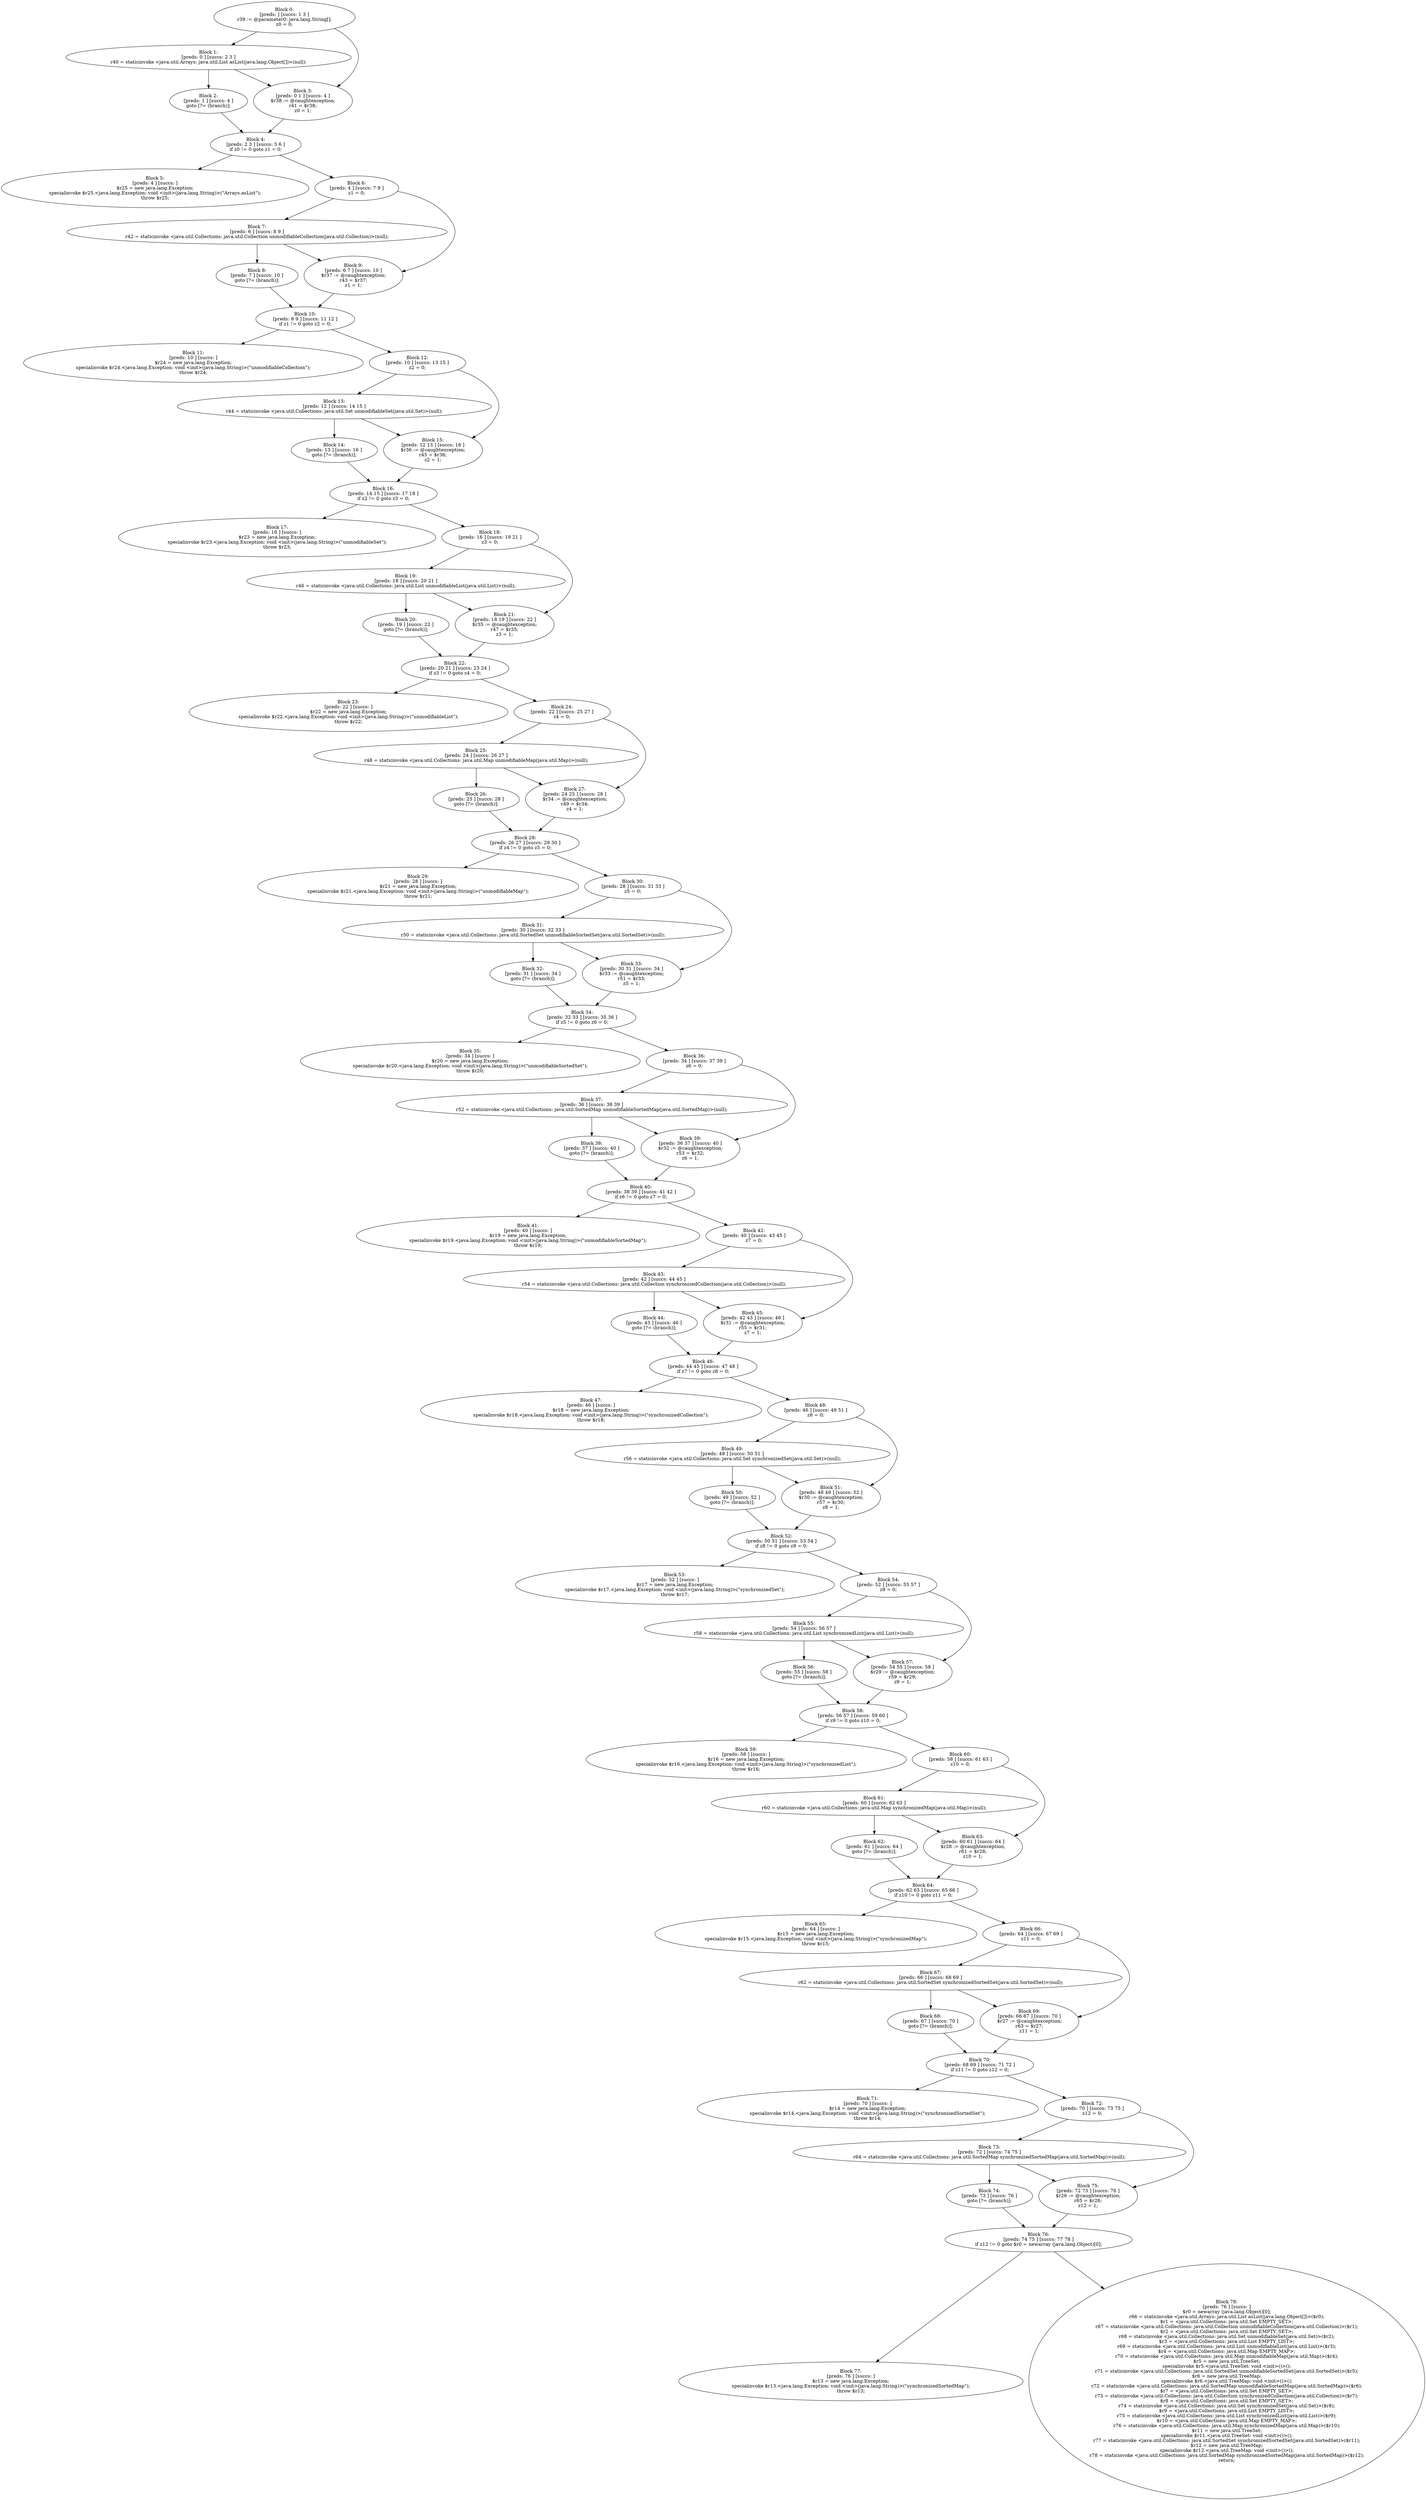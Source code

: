 digraph "unitGraph" {
    "Block 0:
[preds: ] [succs: 1 3 ]
r39 := @parameter0: java.lang.String[];
z0 = 0;
"
    "Block 1:
[preds: 0 ] [succs: 2 3 ]
r40 = staticinvoke <java.util.Arrays: java.util.List asList(java.lang.Object[])>(null);
"
    "Block 2:
[preds: 1 ] [succs: 4 ]
goto [?= (branch)];
"
    "Block 3:
[preds: 0 1 ] [succs: 4 ]
$r38 := @caughtexception;
r41 = $r38;
z0 = 1;
"
    "Block 4:
[preds: 2 3 ] [succs: 5 6 ]
if z0 != 0 goto z1 = 0;
"
    "Block 5:
[preds: 4 ] [succs: ]
$r25 = new java.lang.Exception;
specialinvoke $r25.<java.lang.Exception: void <init>(java.lang.String)>(\"Arrays.asList\");
throw $r25;
"
    "Block 6:
[preds: 4 ] [succs: 7 9 ]
z1 = 0;
"
    "Block 7:
[preds: 6 ] [succs: 8 9 ]
r42 = staticinvoke <java.util.Collections: java.util.Collection unmodifiableCollection(java.util.Collection)>(null);
"
    "Block 8:
[preds: 7 ] [succs: 10 ]
goto [?= (branch)];
"
    "Block 9:
[preds: 6 7 ] [succs: 10 ]
$r37 := @caughtexception;
r43 = $r37;
z1 = 1;
"
    "Block 10:
[preds: 8 9 ] [succs: 11 12 ]
if z1 != 0 goto z2 = 0;
"
    "Block 11:
[preds: 10 ] [succs: ]
$r24 = new java.lang.Exception;
specialinvoke $r24.<java.lang.Exception: void <init>(java.lang.String)>(\"unmodifiableCollection\");
throw $r24;
"
    "Block 12:
[preds: 10 ] [succs: 13 15 ]
z2 = 0;
"
    "Block 13:
[preds: 12 ] [succs: 14 15 ]
r44 = staticinvoke <java.util.Collections: java.util.Set unmodifiableSet(java.util.Set)>(null);
"
    "Block 14:
[preds: 13 ] [succs: 16 ]
goto [?= (branch)];
"
    "Block 15:
[preds: 12 13 ] [succs: 16 ]
$r36 := @caughtexception;
r45 = $r36;
z2 = 1;
"
    "Block 16:
[preds: 14 15 ] [succs: 17 18 ]
if z2 != 0 goto z3 = 0;
"
    "Block 17:
[preds: 16 ] [succs: ]
$r23 = new java.lang.Exception;
specialinvoke $r23.<java.lang.Exception: void <init>(java.lang.String)>(\"unmodifiableSet\");
throw $r23;
"
    "Block 18:
[preds: 16 ] [succs: 19 21 ]
z3 = 0;
"
    "Block 19:
[preds: 18 ] [succs: 20 21 ]
r46 = staticinvoke <java.util.Collections: java.util.List unmodifiableList(java.util.List)>(null);
"
    "Block 20:
[preds: 19 ] [succs: 22 ]
goto [?= (branch)];
"
    "Block 21:
[preds: 18 19 ] [succs: 22 ]
$r35 := @caughtexception;
r47 = $r35;
z3 = 1;
"
    "Block 22:
[preds: 20 21 ] [succs: 23 24 ]
if z3 != 0 goto z4 = 0;
"
    "Block 23:
[preds: 22 ] [succs: ]
$r22 = new java.lang.Exception;
specialinvoke $r22.<java.lang.Exception: void <init>(java.lang.String)>(\"unmodifiableList\");
throw $r22;
"
    "Block 24:
[preds: 22 ] [succs: 25 27 ]
z4 = 0;
"
    "Block 25:
[preds: 24 ] [succs: 26 27 ]
r48 = staticinvoke <java.util.Collections: java.util.Map unmodifiableMap(java.util.Map)>(null);
"
    "Block 26:
[preds: 25 ] [succs: 28 ]
goto [?= (branch)];
"
    "Block 27:
[preds: 24 25 ] [succs: 28 ]
$r34 := @caughtexception;
r49 = $r34;
z4 = 1;
"
    "Block 28:
[preds: 26 27 ] [succs: 29 30 ]
if z4 != 0 goto z5 = 0;
"
    "Block 29:
[preds: 28 ] [succs: ]
$r21 = new java.lang.Exception;
specialinvoke $r21.<java.lang.Exception: void <init>(java.lang.String)>(\"unmodifiableMap\");
throw $r21;
"
    "Block 30:
[preds: 28 ] [succs: 31 33 ]
z5 = 0;
"
    "Block 31:
[preds: 30 ] [succs: 32 33 ]
r50 = staticinvoke <java.util.Collections: java.util.SortedSet unmodifiableSortedSet(java.util.SortedSet)>(null);
"
    "Block 32:
[preds: 31 ] [succs: 34 ]
goto [?= (branch)];
"
    "Block 33:
[preds: 30 31 ] [succs: 34 ]
$r33 := @caughtexception;
r51 = $r33;
z5 = 1;
"
    "Block 34:
[preds: 32 33 ] [succs: 35 36 ]
if z5 != 0 goto z6 = 0;
"
    "Block 35:
[preds: 34 ] [succs: ]
$r20 = new java.lang.Exception;
specialinvoke $r20.<java.lang.Exception: void <init>(java.lang.String)>(\"unmodifiableSortedSet\");
throw $r20;
"
    "Block 36:
[preds: 34 ] [succs: 37 39 ]
z6 = 0;
"
    "Block 37:
[preds: 36 ] [succs: 38 39 ]
r52 = staticinvoke <java.util.Collections: java.util.SortedMap unmodifiableSortedMap(java.util.SortedMap)>(null);
"
    "Block 38:
[preds: 37 ] [succs: 40 ]
goto [?= (branch)];
"
    "Block 39:
[preds: 36 37 ] [succs: 40 ]
$r32 := @caughtexception;
r53 = $r32;
z6 = 1;
"
    "Block 40:
[preds: 38 39 ] [succs: 41 42 ]
if z6 != 0 goto z7 = 0;
"
    "Block 41:
[preds: 40 ] [succs: ]
$r19 = new java.lang.Exception;
specialinvoke $r19.<java.lang.Exception: void <init>(java.lang.String)>(\"unmodifiableSortedMap\");
throw $r19;
"
    "Block 42:
[preds: 40 ] [succs: 43 45 ]
z7 = 0;
"
    "Block 43:
[preds: 42 ] [succs: 44 45 ]
r54 = staticinvoke <java.util.Collections: java.util.Collection synchronizedCollection(java.util.Collection)>(null);
"
    "Block 44:
[preds: 43 ] [succs: 46 ]
goto [?= (branch)];
"
    "Block 45:
[preds: 42 43 ] [succs: 46 ]
$r31 := @caughtexception;
r55 = $r31;
z7 = 1;
"
    "Block 46:
[preds: 44 45 ] [succs: 47 48 ]
if z7 != 0 goto z8 = 0;
"
    "Block 47:
[preds: 46 ] [succs: ]
$r18 = new java.lang.Exception;
specialinvoke $r18.<java.lang.Exception: void <init>(java.lang.String)>(\"synchronizedCollection\");
throw $r18;
"
    "Block 48:
[preds: 46 ] [succs: 49 51 ]
z8 = 0;
"
    "Block 49:
[preds: 48 ] [succs: 50 51 ]
r56 = staticinvoke <java.util.Collections: java.util.Set synchronizedSet(java.util.Set)>(null);
"
    "Block 50:
[preds: 49 ] [succs: 52 ]
goto [?= (branch)];
"
    "Block 51:
[preds: 48 49 ] [succs: 52 ]
$r30 := @caughtexception;
r57 = $r30;
z8 = 1;
"
    "Block 52:
[preds: 50 51 ] [succs: 53 54 ]
if z8 != 0 goto z9 = 0;
"
    "Block 53:
[preds: 52 ] [succs: ]
$r17 = new java.lang.Exception;
specialinvoke $r17.<java.lang.Exception: void <init>(java.lang.String)>(\"synchronizedSet\");
throw $r17;
"
    "Block 54:
[preds: 52 ] [succs: 55 57 ]
z9 = 0;
"
    "Block 55:
[preds: 54 ] [succs: 56 57 ]
r58 = staticinvoke <java.util.Collections: java.util.List synchronizedList(java.util.List)>(null);
"
    "Block 56:
[preds: 55 ] [succs: 58 ]
goto [?= (branch)];
"
    "Block 57:
[preds: 54 55 ] [succs: 58 ]
$r29 := @caughtexception;
r59 = $r29;
z9 = 1;
"
    "Block 58:
[preds: 56 57 ] [succs: 59 60 ]
if z9 != 0 goto z10 = 0;
"
    "Block 59:
[preds: 58 ] [succs: ]
$r16 = new java.lang.Exception;
specialinvoke $r16.<java.lang.Exception: void <init>(java.lang.String)>(\"synchronizedList\");
throw $r16;
"
    "Block 60:
[preds: 58 ] [succs: 61 63 ]
z10 = 0;
"
    "Block 61:
[preds: 60 ] [succs: 62 63 ]
r60 = staticinvoke <java.util.Collections: java.util.Map synchronizedMap(java.util.Map)>(null);
"
    "Block 62:
[preds: 61 ] [succs: 64 ]
goto [?= (branch)];
"
    "Block 63:
[preds: 60 61 ] [succs: 64 ]
$r28 := @caughtexception;
r61 = $r28;
z10 = 1;
"
    "Block 64:
[preds: 62 63 ] [succs: 65 66 ]
if z10 != 0 goto z11 = 0;
"
    "Block 65:
[preds: 64 ] [succs: ]
$r15 = new java.lang.Exception;
specialinvoke $r15.<java.lang.Exception: void <init>(java.lang.String)>(\"synchronizedMap\");
throw $r15;
"
    "Block 66:
[preds: 64 ] [succs: 67 69 ]
z11 = 0;
"
    "Block 67:
[preds: 66 ] [succs: 68 69 ]
r62 = staticinvoke <java.util.Collections: java.util.SortedSet synchronizedSortedSet(java.util.SortedSet)>(null);
"
    "Block 68:
[preds: 67 ] [succs: 70 ]
goto [?= (branch)];
"
    "Block 69:
[preds: 66 67 ] [succs: 70 ]
$r27 := @caughtexception;
r63 = $r27;
z11 = 1;
"
    "Block 70:
[preds: 68 69 ] [succs: 71 72 ]
if z11 != 0 goto z12 = 0;
"
    "Block 71:
[preds: 70 ] [succs: ]
$r14 = new java.lang.Exception;
specialinvoke $r14.<java.lang.Exception: void <init>(java.lang.String)>(\"synchronizedSortedSet\");
throw $r14;
"
    "Block 72:
[preds: 70 ] [succs: 73 75 ]
z12 = 0;
"
    "Block 73:
[preds: 72 ] [succs: 74 75 ]
r64 = staticinvoke <java.util.Collections: java.util.SortedMap synchronizedSortedMap(java.util.SortedMap)>(null);
"
    "Block 74:
[preds: 73 ] [succs: 76 ]
goto [?= (branch)];
"
    "Block 75:
[preds: 72 73 ] [succs: 76 ]
$r26 := @caughtexception;
r65 = $r26;
z12 = 1;
"
    "Block 76:
[preds: 74 75 ] [succs: 77 78 ]
if z12 != 0 goto $r0 = newarray (java.lang.Object)[0];
"
    "Block 77:
[preds: 76 ] [succs: ]
$r13 = new java.lang.Exception;
specialinvoke $r13.<java.lang.Exception: void <init>(java.lang.String)>(\"synchronizedSortedMap\");
throw $r13;
"
    "Block 78:
[preds: 76 ] [succs: ]
$r0 = newarray (java.lang.Object)[0];
r66 = staticinvoke <java.util.Arrays: java.util.List asList(java.lang.Object[])>($r0);
$r1 = <java.util.Collections: java.util.Set EMPTY_SET>;
r67 = staticinvoke <java.util.Collections: java.util.Collection unmodifiableCollection(java.util.Collection)>($r1);
$r2 = <java.util.Collections: java.util.Set EMPTY_SET>;
r68 = staticinvoke <java.util.Collections: java.util.Set unmodifiableSet(java.util.Set)>($r2);
$r3 = <java.util.Collections: java.util.List EMPTY_LIST>;
r69 = staticinvoke <java.util.Collections: java.util.List unmodifiableList(java.util.List)>($r3);
$r4 = <java.util.Collections: java.util.Map EMPTY_MAP>;
r70 = staticinvoke <java.util.Collections: java.util.Map unmodifiableMap(java.util.Map)>($r4);
$r5 = new java.util.TreeSet;
specialinvoke $r5.<java.util.TreeSet: void <init>()>();
r71 = staticinvoke <java.util.Collections: java.util.SortedSet unmodifiableSortedSet(java.util.SortedSet)>($r5);
$r6 = new java.util.TreeMap;
specialinvoke $r6.<java.util.TreeMap: void <init>()>();
r72 = staticinvoke <java.util.Collections: java.util.SortedMap unmodifiableSortedMap(java.util.SortedMap)>($r6);
$r7 = <java.util.Collections: java.util.Set EMPTY_SET>;
r73 = staticinvoke <java.util.Collections: java.util.Collection synchronizedCollection(java.util.Collection)>($r7);
$r8 = <java.util.Collections: java.util.Set EMPTY_SET>;
r74 = staticinvoke <java.util.Collections: java.util.Set synchronizedSet(java.util.Set)>($r8);
$r9 = <java.util.Collections: java.util.List EMPTY_LIST>;
r75 = staticinvoke <java.util.Collections: java.util.List synchronizedList(java.util.List)>($r9);
$r10 = <java.util.Collections: java.util.Map EMPTY_MAP>;
r76 = staticinvoke <java.util.Collections: java.util.Map synchronizedMap(java.util.Map)>($r10);
$r11 = new java.util.TreeSet;
specialinvoke $r11.<java.util.TreeSet: void <init>()>();
r77 = staticinvoke <java.util.Collections: java.util.SortedSet synchronizedSortedSet(java.util.SortedSet)>($r11);
$r12 = new java.util.TreeMap;
specialinvoke $r12.<java.util.TreeMap: void <init>()>();
r78 = staticinvoke <java.util.Collections: java.util.SortedMap synchronizedSortedMap(java.util.SortedMap)>($r12);
return;
"
    "Block 0:
[preds: ] [succs: 1 3 ]
r39 := @parameter0: java.lang.String[];
z0 = 0;
"->"Block 1:
[preds: 0 ] [succs: 2 3 ]
r40 = staticinvoke <java.util.Arrays: java.util.List asList(java.lang.Object[])>(null);
";
    "Block 0:
[preds: ] [succs: 1 3 ]
r39 := @parameter0: java.lang.String[];
z0 = 0;
"->"Block 3:
[preds: 0 1 ] [succs: 4 ]
$r38 := @caughtexception;
r41 = $r38;
z0 = 1;
";
    "Block 1:
[preds: 0 ] [succs: 2 3 ]
r40 = staticinvoke <java.util.Arrays: java.util.List asList(java.lang.Object[])>(null);
"->"Block 2:
[preds: 1 ] [succs: 4 ]
goto [?= (branch)];
";
    "Block 1:
[preds: 0 ] [succs: 2 3 ]
r40 = staticinvoke <java.util.Arrays: java.util.List asList(java.lang.Object[])>(null);
"->"Block 3:
[preds: 0 1 ] [succs: 4 ]
$r38 := @caughtexception;
r41 = $r38;
z0 = 1;
";
    "Block 2:
[preds: 1 ] [succs: 4 ]
goto [?= (branch)];
"->"Block 4:
[preds: 2 3 ] [succs: 5 6 ]
if z0 != 0 goto z1 = 0;
";
    "Block 3:
[preds: 0 1 ] [succs: 4 ]
$r38 := @caughtexception;
r41 = $r38;
z0 = 1;
"->"Block 4:
[preds: 2 3 ] [succs: 5 6 ]
if z0 != 0 goto z1 = 0;
";
    "Block 4:
[preds: 2 3 ] [succs: 5 6 ]
if z0 != 0 goto z1 = 0;
"->"Block 5:
[preds: 4 ] [succs: ]
$r25 = new java.lang.Exception;
specialinvoke $r25.<java.lang.Exception: void <init>(java.lang.String)>(\"Arrays.asList\");
throw $r25;
";
    "Block 4:
[preds: 2 3 ] [succs: 5 6 ]
if z0 != 0 goto z1 = 0;
"->"Block 6:
[preds: 4 ] [succs: 7 9 ]
z1 = 0;
";
    "Block 6:
[preds: 4 ] [succs: 7 9 ]
z1 = 0;
"->"Block 7:
[preds: 6 ] [succs: 8 9 ]
r42 = staticinvoke <java.util.Collections: java.util.Collection unmodifiableCollection(java.util.Collection)>(null);
";
    "Block 6:
[preds: 4 ] [succs: 7 9 ]
z1 = 0;
"->"Block 9:
[preds: 6 7 ] [succs: 10 ]
$r37 := @caughtexception;
r43 = $r37;
z1 = 1;
";
    "Block 7:
[preds: 6 ] [succs: 8 9 ]
r42 = staticinvoke <java.util.Collections: java.util.Collection unmodifiableCollection(java.util.Collection)>(null);
"->"Block 8:
[preds: 7 ] [succs: 10 ]
goto [?= (branch)];
";
    "Block 7:
[preds: 6 ] [succs: 8 9 ]
r42 = staticinvoke <java.util.Collections: java.util.Collection unmodifiableCollection(java.util.Collection)>(null);
"->"Block 9:
[preds: 6 7 ] [succs: 10 ]
$r37 := @caughtexception;
r43 = $r37;
z1 = 1;
";
    "Block 8:
[preds: 7 ] [succs: 10 ]
goto [?= (branch)];
"->"Block 10:
[preds: 8 9 ] [succs: 11 12 ]
if z1 != 0 goto z2 = 0;
";
    "Block 9:
[preds: 6 7 ] [succs: 10 ]
$r37 := @caughtexception;
r43 = $r37;
z1 = 1;
"->"Block 10:
[preds: 8 9 ] [succs: 11 12 ]
if z1 != 0 goto z2 = 0;
";
    "Block 10:
[preds: 8 9 ] [succs: 11 12 ]
if z1 != 0 goto z2 = 0;
"->"Block 11:
[preds: 10 ] [succs: ]
$r24 = new java.lang.Exception;
specialinvoke $r24.<java.lang.Exception: void <init>(java.lang.String)>(\"unmodifiableCollection\");
throw $r24;
";
    "Block 10:
[preds: 8 9 ] [succs: 11 12 ]
if z1 != 0 goto z2 = 0;
"->"Block 12:
[preds: 10 ] [succs: 13 15 ]
z2 = 0;
";
    "Block 12:
[preds: 10 ] [succs: 13 15 ]
z2 = 0;
"->"Block 13:
[preds: 12 ] [succs: 14 15 ]
r44 = staticinvoke <java.util.Collections: java.util.Set unmodifiableSet(java.util.Set)>(null);
";
    "Block 12:
[preds: 10 ] [succs: 13 15 ]
z2 = 0;
"->"Block 15:
[preds: 12 13 ] [succs: 16 ]
$r36 := @caughtexception;
r45 = $r36;
z2 = 1;
";
    "Block 13:
[preds: 12 ] [succs: 14 15 ]
r44 = staticinvoke <java.util.Collections: java.util.Set unmodifiableSet(java.util.Set)>(null);
"->"Block 14:
[preds: 13 ] [succs: 16 ]
goto [?= (branch)];
";
    "Block 13:
[preds: 12 ] [succs: 14 15 ]
r44 = staticinvoke <java.util.Collections: java.util.Set unmodifiableSet(java.util.Set)>(null);
"->"Block 15:
[preds: 12 13 ] [succs: 16 ]
$r36 := @caughtexception;
r45 = $r36;
z2 = 1;
";
    "Block 14:
[preds: 13 ] [succs: 16 ]
goto [?= (branch)];
"->"Block 16:
[preds: 14 15 ] [succs: 17 18 ]
if z2 != 0 goto z3 = 0;
";
    "Block 15:
[preds: 12 13 ] [succs: 16 ]
$r36 := @caughtexception;
r45 = $r36;
z2 = 1;
"->"Block 16:
[preds: 14 15 ] [succs: 17 18 ]
if z2 != 0 goto z3 = 0;
";
    "Block 16:
[preds: 14 15 ] [succs: 17 18 ]
if z2 != 0 goto z3 = 0;
"->"Block 17:
[preds: 16 ] [succs: ]
$r23 = new java.lang.Exception;
specialinvoke $r23.<java.lang.Exception: void <init>(java.lang.String)>(\"unmodifiableSet\");
throw $r23;
";
    "Block 16:
[preds: 14 15 ] [succs: 17 18 ]
if z2 != 0 goto z3 = 0;
"->"Block 18:
[preds: 16 ] [succs: 19 21 ]
z3 = 0;
";
    "Block 18:
[preds: 16 ] [succs: 19 21 ]
z3 = 0;
"->"Block 19:
[preds: 18 ] [succs: 20 21 ]
r46 = staticinvoke <java.util.Collections: java.util.List unmodifiableList(java.util.List)>(null);
";
    "Block 18:
[preds: 16 ] [succs: 19 21 ]
z3 = 0;
"->"Block 21:
[preds: 18 19 ] [succs: 22 ]
$r35 := @caughtexception;
r47 = $r35;
z3 = 1;
";
    "Block 19:
[preds: 18 ] [succs: 20 21 ]
r46 = staticinvoke <java.util.Collections: java.util.List unmodifiableList(java.util.List)>(null);
"->"Block 20:
[preds: 19 ] [succs: 22 ]
goto [?= (branch)];
";
    "Block 19:
[preds: 18 ] [succs: 20 21 ]
r46 = staticinvoke <java.util.Collections: java.util.List unmodifiableList(java.util.List)>(null);
"->"Block 21:
[preds: 18 19 ] [succs: 22 ]
$r35 := @caughtexception;
r47 = $r35;
z3 = 1;
";
    "Block 20:
[preds: 19 ] [succs: 22 ]
goto [?= (branch)];
"->"Block 22:
[preds: 20 21 ] [succs: 23 24 ]
if z3 != 0 goto z4 = 0;
";
    "Block 21:
[preds: 18 19 ] [succs: 22 ]
$r35 := @caughtexception;
r47 = $r35;
z3 = 1;
"->"Block 22:
[preds: 20 21 ] [succs: 23 24 ]
if z3 != 0 goto z4 = 0;
";
    "Block 22:
[preds: 20 21 ] [succs: 23 24 ]
if z3 != 0 goto z4 = 0;
"->"Block 23:
[preds: 22 ] [succs: ]
$r22 = new java.lang.Exception;
specialinvoke $r22.<java.lang.Exception: void <init>(java.lang.String)>(\"unmodifiableList\");
throw $r22;
";
    "Block 22:
[preds: 20 21 ] [succs: 23 24 ]
if z3 != 0 goto z4 = 0;
"->"Block 24:
[preds: 22 ] [succs: 25 27 ]
z4 = 0;
";
    "Block 24:
[preds: 22 ] [succs: 25 27 ]
z4 = 0;
"->"Block 25:
[preds: 24 ] [succs: 26 27 ]
r48 = staticinvoke <java.util.Collections: java.util.Map unmodifiableMap(java.util.Map)>(null);
";
    "Block 24:
[preds: 22 ] [succs: 25 27 ]
z4 = 0;
"->"Block 27:
[preds: 24 25 ] [succs: 28 ]
$r34 := @caughtexception;
r49 = $r34;
z4 = 1;
";
    "Block 25:
[preds: 24 ] [succs: 26 27 ]
r48 = staticinvoke <java.util.Collections: java.util.Map unmodifiableMap(java.util.Map)>(null);
"->"Block 26:
[preds: 25 ] [succs: 28 ]
goto [?= (branch)];
";
    "Block 25:
[preds: 24 ] [succs: 26 27 ]
r48 = staticinvoke <java.util.Collections: java.util.Map unmodifiableMap(java.util.Map)>(null);
"->"Block 27:
[preds: 24 25 ] [succs: 28 ]
$r34 := @caughtexception;
r49 = $r34;
z4 = 1;
";
    "Block 26:
[preds: 25 ] [succs: 28 ]
goto [?= (branch)];
"->"Block 28:
[preds: 26 27 ] [succs: 29 30 ]
if z4 != 0 goto z5 = 0;
";
    "Block 27:
[preds: 24 25 ] [succs: 28 ]
$r34 := @caughtexception;
r49 = $r34;
z4 = 1;
"->"Block 28:
[preds: 26 27 ] [succs: 29 30 ]
if z4 != 0 goto z5 = 0;
";
    "Block 28:
[preds: 26 27 ] [succs: 29 30 ]
if z4 != 0 goto z5 = 0;
"->"Block 29:
[preds: 28 ] [succs: ]
$r21 = new java.lang.Exception;
specialinvoke $r21.<java.lang.Exception: void <init>(java.lang.String)>(\"unmodifiableMap\");
throw $r21;
";
    "Block 28:
[preds: 26 27 ] [succs: 29 30 ]
if z4 != 0 goto z5 = 0;
"->"Block 30:
[preds: 28 ] [succs: 31 33 ]
z5 = 0;
";
    "Block 30:
[preds: 28 ] [succs: 31 33 ]
z5 = 0;
"->"Block 31:
[preds: 30 ] [succs: 32 33 ]
r50 = staticinvoke <java.util.Collections: java.util.SortedSet unmodifiableSortedSet(java.util.SortedSet)>(null);
";
    "Block 30:
[preds: 28 ] [succs: 31 33 ]
z5 = 0;
"->"Block 33:
[preds: 30 31 ] [succs: 34 ]
$r33 := @caughtexception;
r51 = $r33;
z5 = 1;
";
    "Block 31:
[preds: 30 ] [succs: 32 33 ]
r50 = staticinvoke <java.util.Collections: java.util.SortedSet unmodifiableSortedSet(java.util.SortedSet)>(null);
"->"Block 32:
[preds: 31 ] [succs: 34 ]
goto [?= (branch)];
";
    "Block 31:
[preds: 30 ] [succs: 32 33 ]
r50 = staticinvoke <java.util.Collections: java.util.SortedSet unmodifiableSortedSet(java.util.SortedSet)>(null);
"->"Block 33:
[preds: 30 31 ] [succs: 34 ]
$r33 := @caughtexception;
r51 = $r33;
z5 = 1;
";
    "Block 32:
[preds: 31 ] [succs: 34 ]
goto [?= (branch)];
"->"Block 34:
[preds: 32 33 ] [succs: 35 36 ]
if z5 != 0 goto z6 = 0;
";
    "Block 33:
[preds: 30 31 ] [succs: 34 ]
$r33 := @caughtexception;
r51 = $r33;
z5 = 1;
"->"Block 34:
[preds: 32 33 ] [succs: 35 36 ]
if z5 != 0 goto z6 = 0;
";
    "Block 34:
[preds: 32 33 ] [succs: 35 36 ]
if z5 != 0 goto z6 = 0;
"->"Block 35:
[preds: 34 ] [succs: ]
$r20 = new java.lang.Exception;
specialinvoke $r20.<java.lang.Exception: void <init>(java.lang.String)>(\"unmodifiableSortedSet\");
throw $r20;
";
    "Block 34:
[preds: 32 33 ] [succs: 35 36 ]
if z5 != 0 goto z6 = 0;
"->"Block 36:
[preds: 34 ] [succs: 37 39 ]
z6 = 0;
";
    "Block 36:
[preds: 34 ] [succs: 37 39 ]
z6 = 0;
"->"Block 37:
[preds: 36 ] [succs: 38 39 ]
r52 = staticinvoke <java.util.Collections: java.util.SortedMap unmodifiableSortedMap(java.util.SortedMap)>(null);
";
    "Block 36:
[preds: 34 ] [succs: 37 39 ]
z6 = 0;
"->"Block 39:
[preds: 36 37 ] [succs: 40 ]
$r32 := @caughtexception;
r53 = $r32;
z6 = 1;
";
    "Block 37:
[preds: 36 ] [succs: 38 39 ]
r52 = staticinvoke <java.util.Collections: java.util.SortedMap unmodifiableSortedMap(java.util.SortedMap)>(null);
"->"Block 38:
[preds: 37 ] [succs: 40 ]
goto [?= (branch)];
";
    "Block 37:
[preds: 36 ] [succs: 38 39 ]
r52 = staticinvoke <java.util.Collections: java.util.SortedMap unmodifiableSortedMap(java.util.SortedMap)>(null);
"->"Block 39:
[preds: 36 37 ] [succs: 40 ]
$r32 := @caughtexception;
r53 = $r32;
z6 = 1;
";
    "Block 38:
[preds: 37 ] [succs: 40 ]
goto [?= (branch)];
"->"Block 40:
[preds: 38 39 ] [succs: 41 42 ]
if z6 != 0 goto z7 = 0;
";
    "Block 39:
[preds: 36 37 ] [succs: 40 ]
$r32 := @caughtexception;
r53 = $r32;
z6 = 1;
"->"Block 40:
[preds: 38 39 ] [succs: 41 42 ]
if z6 != 0 goto z7 = 0;
";
    "Block 40:
[preds: 38 39 ] [succs: 41 42 ]
if z6 != 0 goto z7 = 0;
"->"Block 41:
[preds: 40 ] [succs: ]
$r19 = new java.lang.Exception;
specialinvoke $r19.<java.lang.Exception: void <init>(java.lang.String)>(\"unmodifiableSortedMap\");
throw $r19;
";
    "Block 40:
[preds: 38 39 ] [succs: 41 42 ]
if z6 != 0 goto z7 = 0;
"->"Block 42:
[preds: 40 ] [succs: 43 45 ]
z7 = 0;
";
    "Block 42:
[preds: 40 ] [succs: 43 45 ]
z7 = 0;
"->"Block 43:
[preds: 42 ] [succs: 44 45 ]
r54 = staticinvoke <java.util.Collections: java.util.Collection synchronizedCollection(java.util.Collection)>(null);
";
    "Block 42:
[preds: 40 ] [succs: 43 45 ]
z7 = 0;
"->"Block 45:
[preds: 42 43 ] [succs: 46 ]
$r31 := @caughtexception;
r55 = $r31;
z7 = 1;
";
    "Block 43:
[preds: 42 ] [succs: 44 45 ]
r54 = staticinvoke <java.util.Collections: java.util.Collection synchronizedCollection(java.util.Collection)>(null);
"->"Block 44:
[preds: 43 ] [succs: 46 ]
goto [?= (branch)];
";
    "Block 43:
[preds: 42 ] [succs: 44 45 ]
r54 = staticinvoke <java.util.Collections: java.util.Collection synchronizedCollection(java.util.Collection)>(null);
"->"Block 45:
[preds: 42 43 ] [succs: 46 ]
$r31 := @caughtexception;
r55 = $r31;
z7 = 1;
";
    "Block 44:
[preds: 43 ] [succs: 46 ]
goto [?= (branch)];
"->"Block 46:
[preds: 44 45 ] [succs: 47 48 ]
if z7 != 0 goto z8 = 0;
";
    "Block 45:
[preds: 42 43 ] [succs: 46 ]
$r31 := @caughtexception;
r55 = $r31;
z7 = 1;
"->"Block 46:
[preds: 44 45 ] [succs: 47 48 ]
if z7 != 0 goto z8 = 0;
";
    "Block 46:
[preds: 44 45 ] [succs: 47 48 ]
if z7 != 0 goto z8 = 0;
"->"Block 47:
[preds: 46 ] [succs: ]
$r18 = new java.lang.Exception;
specialinvoke $r18.<java.lang.Exception: void <init>(java.lang.String)>(\"synchronizedCollection\");
throw $r18;
";
    "Block 46:
[preds: 44 45 ] [succs: 47 48 ]
if z7 != 0 goto z8 = 0;
"->"Block 48:
[preds: 46 ] [succs: 49 51 ]
z8 = 0;
";
    "Block 48:
[preds: 46 ] [succs: 49 51 ]
z8 = 0;
"->"Block 49:
[preds: 48 ] [succs: 50 51 ]
r56 = staticinvoke <java.util.Collections: java.util.Set synchronizedSet(java.util.Set)>(null);
";
    "Block 48:
[preds: 46 ] [succs: 49 51 ]
z8 = 0;
"->"Block 51:
[preds: 48 49 ] [succs: 52 ]
$r30 := @caughtexception;
r57 = $r30;
z8 = 1;
";
    "Block 49:
[preds: 48 ] [succs: 50 51 ]
r56 = staticinvoke <java.util.Collections: java.util.Set synchronizedSet(java.util.Set)>(null);
"->"Block 50:
[preds: 49 ] [succs: 52 ]
goto [?= (branch)];
";
    "Block 49:
[preds: 48 ] [succs: 50 51 ]
r56 = staticinvoke <java.util.Collections: java.util.Set synchronizedSet(java.util.Set)>(null);
"->"Block 51:
[preds: 48 49 ] [succs: 52 ]
$r30 := @caughtexception;
r57 = $r30;
z8 = 1;
";
    "Block 50:
[preds: 49 ] [succs: 52 ]
goto [?= (branch)];
"->"Block 52:
[preds: 50 51 ] [succs: 53 54 ]
if z8 != 0 goto z9 = 0;
";
    "Block 51:
[preds: 48 49 ] [succs: 52 ]
$r30 := @caughtexception;
r57 = $r30;
z8 = 1;
"->"Block 52:
[preds: 50 51 ] [succs: 53 54 ]
if z8 != 0 goto z9 = 0;
";
    "Block 52:
[preds: 50 51 ] [succs: 53 54 ]
if z8 != 0 goto z9 = 0;
"->"Block 53:
[preds: 52 ] [succs: ]
$r17 = new java.lang.Exception;
specialinvoke $r17.<java.lang.Exception: void <init>(java.lang.String)>(\"synchronizedSet\");
throw $r17;
";
    "Block 52:
[preds: 50 51 ] [succs: 53 54 ]
if z8 != 0 goto z9 = 0;
"->"Block 54:
[preds: 52 ] [succs: 55 57 ]
z9 = 0;
";
    "Block 54:
[preds: 52 ] [succs: 55 57 ]
z9 = 0;
"->"Block 55:
[preds: 54 ] [succs: 56 57 ]
r58 = staticinvoke <java.util.Collections: java.util.List synchronizedList(java.util.List)>(null);
";
    "Block 54:
[preds: 52 ] [succs: 55 57 ]
z9 = 0;
"->"Block 57:
[preds: 54 55 ] [succs: 58 ]
$r29 := @caughtexception;
r59 = $r29;
z9 = 1;
";
    "Block 55:
[preds: 54 ] [succs: 56 57 ]
r58 = staticinvoke <java.util.Collections: java.util.List synchronizedList(java.util.List)>(null);
"->"Block 56:
[preds: 55 ] [succs: 58 ]
goto [?= (branch)];
";
    "Block 55:
[preds: 54 ] [succs: 56 57 ]
r58 = staticinvoke <java.util.Collections: java.util.List synchronizedList(java.util.List)>(null);
"->"Block 57:
[preds: 54 55 ] [succs: 58 ]
$r29 := @caughtexception;
r59 = $r29;
z9 = 1;
";
    "Block 56:
[preds: 55 ] [succs: 58 ]
goto [?= (branch)];
"->"Block 58:
[preds: 56 57 ] [succs: 59 60 ]
if z9 != 0 goto z10 = 0;
";
    "Block 57:
[preds: 54 55 ] [succs: 58 ]
$r29 := @caughtexception;
r59 = $r29;
z9 = 1;
"->"Block 58:
[preds: 56 57 ] [succs: 59 60 ]
if z9 != 0 goto z10 = 0;
";
    "Block 58:
[preds: 56 57 ] [succs: 59 60 ]
if z9 != 0 goto z10 = 0;
"->"Block 59:
[preds: 58 ] [succs: ]
$r16 = new java.lang.Exception;
specialinvoke $r16.<java.lang.Exception: void <init>(java.lang.String)>(\"synchronizedList\");
throw $r16;
";
    "Block 58:
[preds: 56 57 ] [succs: 59 60 ]
if z9 != 0 goto z10 = 0;
"->"Block 60:
[preds: 58 ] [succs: 61 63 ]
z10 = 0;
";
    "Block 60:
[preds: 58 ] [succs: 61 63 ]
z10 = 0;
"->"Block 61:
[preds: 60 ] [succs: 62 63 ]
r60 = staticinvoke <java.util.Collections: java.util.Map synchronizedMap(java.util.Map)>(null);
";
    "Block 60:
[preds: 58 ] [succs: 61 63 ]
z10 = 0;
"->"Block 63:
[preds: 60 61 ] [succs: 64 ]
$r28 := @caughtexception;
r61 = $r28;
z10 = 1;
";
    "Block 61:
[preds: 60 ] [succs: 62 63 ]
r60 = staticinvoke <java.util.Collections: java.util.Map synchronizedMap(java.util.Map)>(null);
"->"Block 62:
[preds: 61 ] [succs: 64 ]
goto [?= (branch)];
";
    "Block 61:
[preds: 60 ] [succs: 62 63 ]
r60 = staticinvoke <java.util.Collections: java.util.Map synchronizedMap(java.util.Map)>(null);
"->"Block 63:
[preds: 60 61 ] [succs: 64 ]
$r28 := @caughtexception;
r61 = $r28;
z10 = 1;
";
    "Block 62:
[preds: 61 ] [succs: 64 ]
goto [?= (branch)];
"->"Block 64:
[preds: 62 63 ] [succs: 65 66 ]
if z10 != 0 goto z11 = 0;
";
    "Block 63:
[preds: 60 61 ] [succs: 64 ]
$r28 := @caughtexception;
r61 = $r28;
z10 = 1;
"->"Block 64:
[preds: 62 63 ] [succs: 65 66 ]
if z10 != 0 goto z11 = 0;
";
    "Block 64:
[preds: 62 63 ] [succs: 65 66 ]
if z10 != 0 goto z11 = 0;
"->"Block 65:
[preds: 64 ] [succs: ]
$r15 = new java.lang.Exception;
specialinvoke $r15.<java.lang.Exception: void <init>(java.lang.String)>(\"synchronizedMap\");
throw $r15;
";
    "Block 64:
[preds: 62 63 ] [succs: 65 66 ]
if z10 != 0 goto z11 = 0;
"->"Block 66:
[preds: 64 ] [succs: 67 69 ]
z11 = 0;
";
    "Block 66:
[preds: 64 ] [succs: 67 69 ]
z11 = 0;
"->"Block 67:
[preds: 66 ] [succs: 68 69 ]
r62 = staticinvoke <java.util.Collections: java.util.SortedSet synchronizedSortedSet(java.util.SortedSet)>(null);
";
    "Block 66:
[preds: 64 ] [succs: 67 69 ]
z11 = 0;
"->"Block 69:
[preds: 66 67 ] [succs: 70 ]
$r27 := @caughtexception;
r63 = $r27;
z11 = 1;
";
    "Block 67:
[preds: 66 ] [succs: 68 69 ]
r62 = staticinvoke <java.util.Collections: java.util.SortedSet synchronizedSortedSet(java.util.SortedSet)>(null);
"->"Block 68:
[preds: 67 ] [succs: 70 ]
goto [?= (branch)];
";
    "Block 67:
[preds: 66 ] [succs: 68 69 ]
r62 = staticinvoke <java.util.Collections: java.util.SortedSet synchronizedSortedSet(java.util.SortedSet)>(null);
"->"Block 69:
[preds: 66 67 ] [succs: 70 ]
$r27 := @caughtexception;
r63 = $r27;
z11 = 1;
";
    "Block 68:
[preds: 67 ] [succs: 70 ]
goto [?= (branch)];
"->"Block 70:
[preds: 68 69 ] [succs: 71 72 ]
if z11 != 0 goto z12 = 0;
";
    "Block 69:
[preds: 66 67 ] [succs: 70 ]
$r27 := @caughtexception;
r63 = $r27;
z11 = 1;
"->"Block 70:
[preds: 68 69 ] [succs: 71 72 ]
if z11 != 0 goto z12 = 0;
";
    "Block 70:
[preds: 68 69 ] [succs: 71 72 ]
if z11 != 0 goto z12 = 0;
"->"Block 71:
[preds: 70 ] [succs: ]
$r14 = new java.lang.Exception;
specialinvoke $r14.<java.lang.Exception: void <init>(java.lang.String)>(\"synchronizedSortedSet\");
throw $r14;
";
    "Block 70:
[preds: 68 69 ] [succs: 71 72 ]
if z11 != 0 goto z12 = 0;
"->"Block 72:
[preds: 70 ] [succs: 73 75 ]
z12 = 0;
";
    "Block 72:
[preds: 70 ] [succs: 73 75 ]
z12 = 0;
"->"Block 73:
[preds: 72 ] [succs: 74 75 ]
r64 = staticinvoke <java.util.Collections: java.util.SortedMap synchronizedSortedMap(java.util.SortedMap)>(null);
";
    "Block 72:
[preds: 70 ] [succs: 73 75 ]
z12 = 0;
"->"Block 75:
[preds: 72 73 ] [succs: 76 ]
$r26 := @caughtexception;
r65 = $r26;
z12 = 1;
";
    "Block 73:
[preds: 72 ] [succs: 74 75 ]
r64 = staticinvoke <java.util.Collections: java.util.SortedMap synchronizedSortedMap(java.util.SortedMap)>(null);
"->"Block 74:
[preds: 73 ] [succs: 76 ]
goto [?= (branch)];
";
    "Block 73:
[preds: 72 ] [succs: 74 75 ]
r64 = staticinvoke <java.util.Collections: java.util.SortedMap synchronizedSortedMap(java.util.SortedMap)>(null);
"->"Block 75:
[preds: 72 73 ] [succs: 76 ]
$r26 := @caughtexception;
r65 = $r26;
z12 = 1;
";
    "Block 74:
[preds: 73 ] [succs: 76 ]
goto [?= (branch)];
"->"Block 76:
[preds: 74 75 ] [succs: 77 78 ]
if z12 != 0 goto $r0 = newarray (java.lang.Object)[0];
";
    "Block 75:
[preds: 72 73 ] [succs: 76 ]
$r26 := @caughtexception;
r65 = $r26;
z12 = 1;
"->"Block 76:
[preds: 74 75 ] [succs: 77 78 ]
if z12 != 0 goto $r0 = newarray (java.lang.Object)[0];
";
    "Block 76:
[preds: 74 75 ] [succs: 77 78 ]
if z12 != 0 goto $r0 = newarray (java.lang.Object)[0];
"->"Block 77:
[preds: 76 ] [succs: ]
$r13 = new java.lang.Exception;
specialinvoke $r13.<java.lang.Exception: void <init>(java.lang.String)>(\"synchronizedSortedMap\");
throw $r13;
";
    "Block 76:
[preds: 74 75 ] [succs: 77 78 ]
if z12 != 0 goto $r0 = newarray (java.lang.Object)[0];
"->"Block 78:
[preds: 76 ] [succs: ]
$r0 = newarray (java.lang.Object)[0];
r66 = staticinvoke <java.util.Arrays: java.util.List asList(java.lang.Object[])>($r0);
$r1 = <java.util.Collections: java.util.Set EMPTY_SET>;
r67 = staticinvoke <java.util.Collections: java.util.Collection unmodifiableCollection(java.util.Collection)>($r1);
$r2 = <java.util.Collections: java.util.Set EMPTY_SET>;
r68 = staticinvoke <java.util.Collections: java.util.Set unmodifiableSet(java.util.Set)>($r2);
$r3 = <java.util.Collections: java.util.List EMPTY_LIST>;
r69 = staticinvoke <java.util.Collections: java.util.List unmodifiableList(java.util.List)>($r3);
$r4 = <java.util.Collections: java.util.Map EMPTY_MAP>;
r70 = staticinvoke <java.util.Collections: java.util.Map unmodifiableMap(java.util.Map)>($r4);
$r5 = new java.util.TreeSet;
specialinvoke $r5.<java.util.TreeSet: void <init>()>();
r71 = staticinvoke <java.util.Collections: java.util.SortedSet unmodifiableSortedSet(java.util.SortedSet)>($r5);
$r6 = new java.util.TreeMap;
specialinvoke $r6.<java.util.TreeMap: void <init>()>();
r72 = staticinvoke <java.util.Collections: java.util.SortedMap unmodifiableSortedMap(java.util.SortedMap)>($r6);
$r7 = <java.util.Collections: java.util.Set EMPTY_SET>;
r73 = staticinvoke <java.util.Collections: java.util.Collection synchronizedCollection(java.util.Collection)>($r7);
$r8 = <java.util.Collections: java.util.Set EMPTY_SET>;
r74 = staticinvoke <java.util.Collections: java.util.Set synchronizedSet(java.util.Set)>($r8);
$r9 = <java.util.Collections: java.util.List EMPTY_LIST>;
r75 = staticinvoke <java.util.Collections: java.util.List synchronizedList(java.util.List)>($r9);
$r10 = <java.util.Collections: java.util.Map EMPTY_MAP>;
r76 = staticinvoke <java.util.Collections: java.util.Map synchronizedMap(java.util.Map)>($r10);
$r11 = new java.util.TreeSet;
specialinvoke $r11.<java.util.TreeSet: void <init>()>();
r77 = staticinvoke <java.util.Collections: java.util.SortedSet synchronizedSortedSet(java.util.SortedSet)>($r11);
$r12 = new java.util.TreeMap;
specialinvoke $r12.<java.util.TreeMap: void <init>()>();
r78 = staticinvoke <java.util.Collections: java.util.SortedMap synchronizedSortedMap(java.util.SortedMap)>($r12);
return;
";
}
